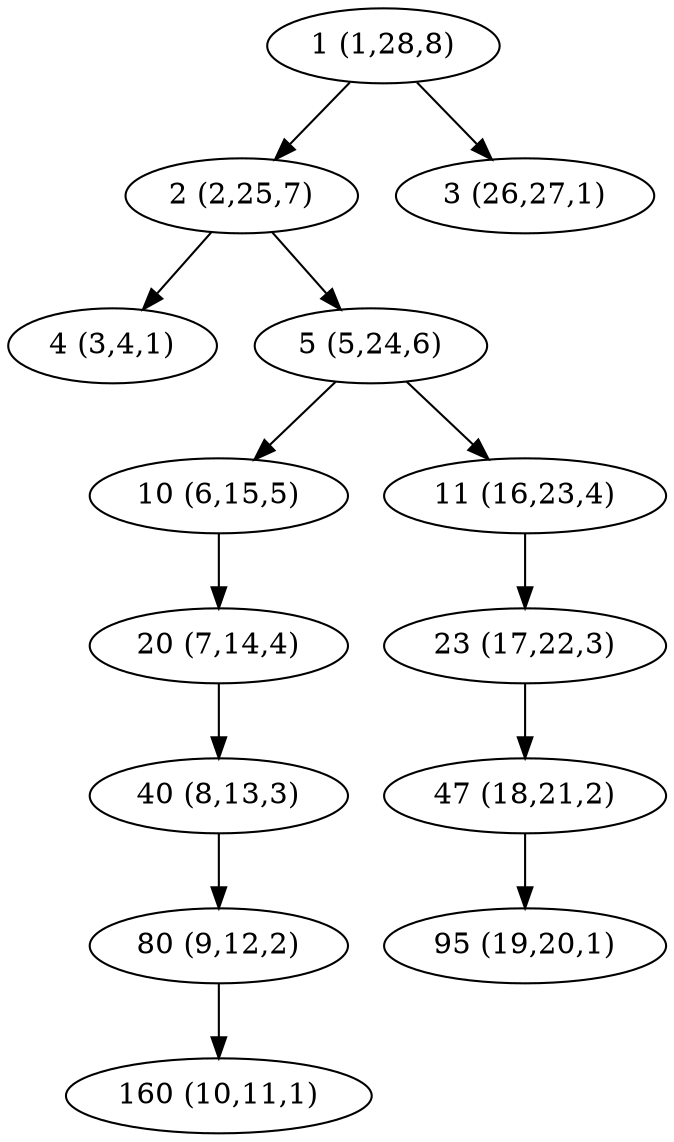 digraph tree{
1 [label="1 (1,28,8)"];
2 [label="2 (2,25,7)"];
3 [label="3 (26,27,1)"];
4 [label="4 (3,4,1)"];
5 [label="5 (5,24,6)"];
10 [label="10 (6,15,5)"];
11 [label="11 (16,23,4)"];
20 [label="20 (7,14,4)"];
23 [label="23 (17,22,3)"];
40 [label="40 (8,13,3)"];
47 [label="47 (18,21,2)"];
80 [label="80 (9,12,2)"];
95 [label="95 (19,20,1)"];
160 [label="160 (10,11,1)"];
1 -> 2
1 -> 3
2 -> 4
2 -> 5
5 -> 10
5 -> 11
10 -> 20
11 -> 23
20 -> 40
23 -> 47
40 -> 80
47 -> 95
80 -> 160
}